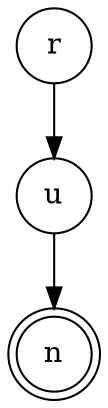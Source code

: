 digraph {   
    node [shape = doublecircle, color = black] n ;
    node [shape = circle];
    node [color= black];
    r -> u -> n;	
}